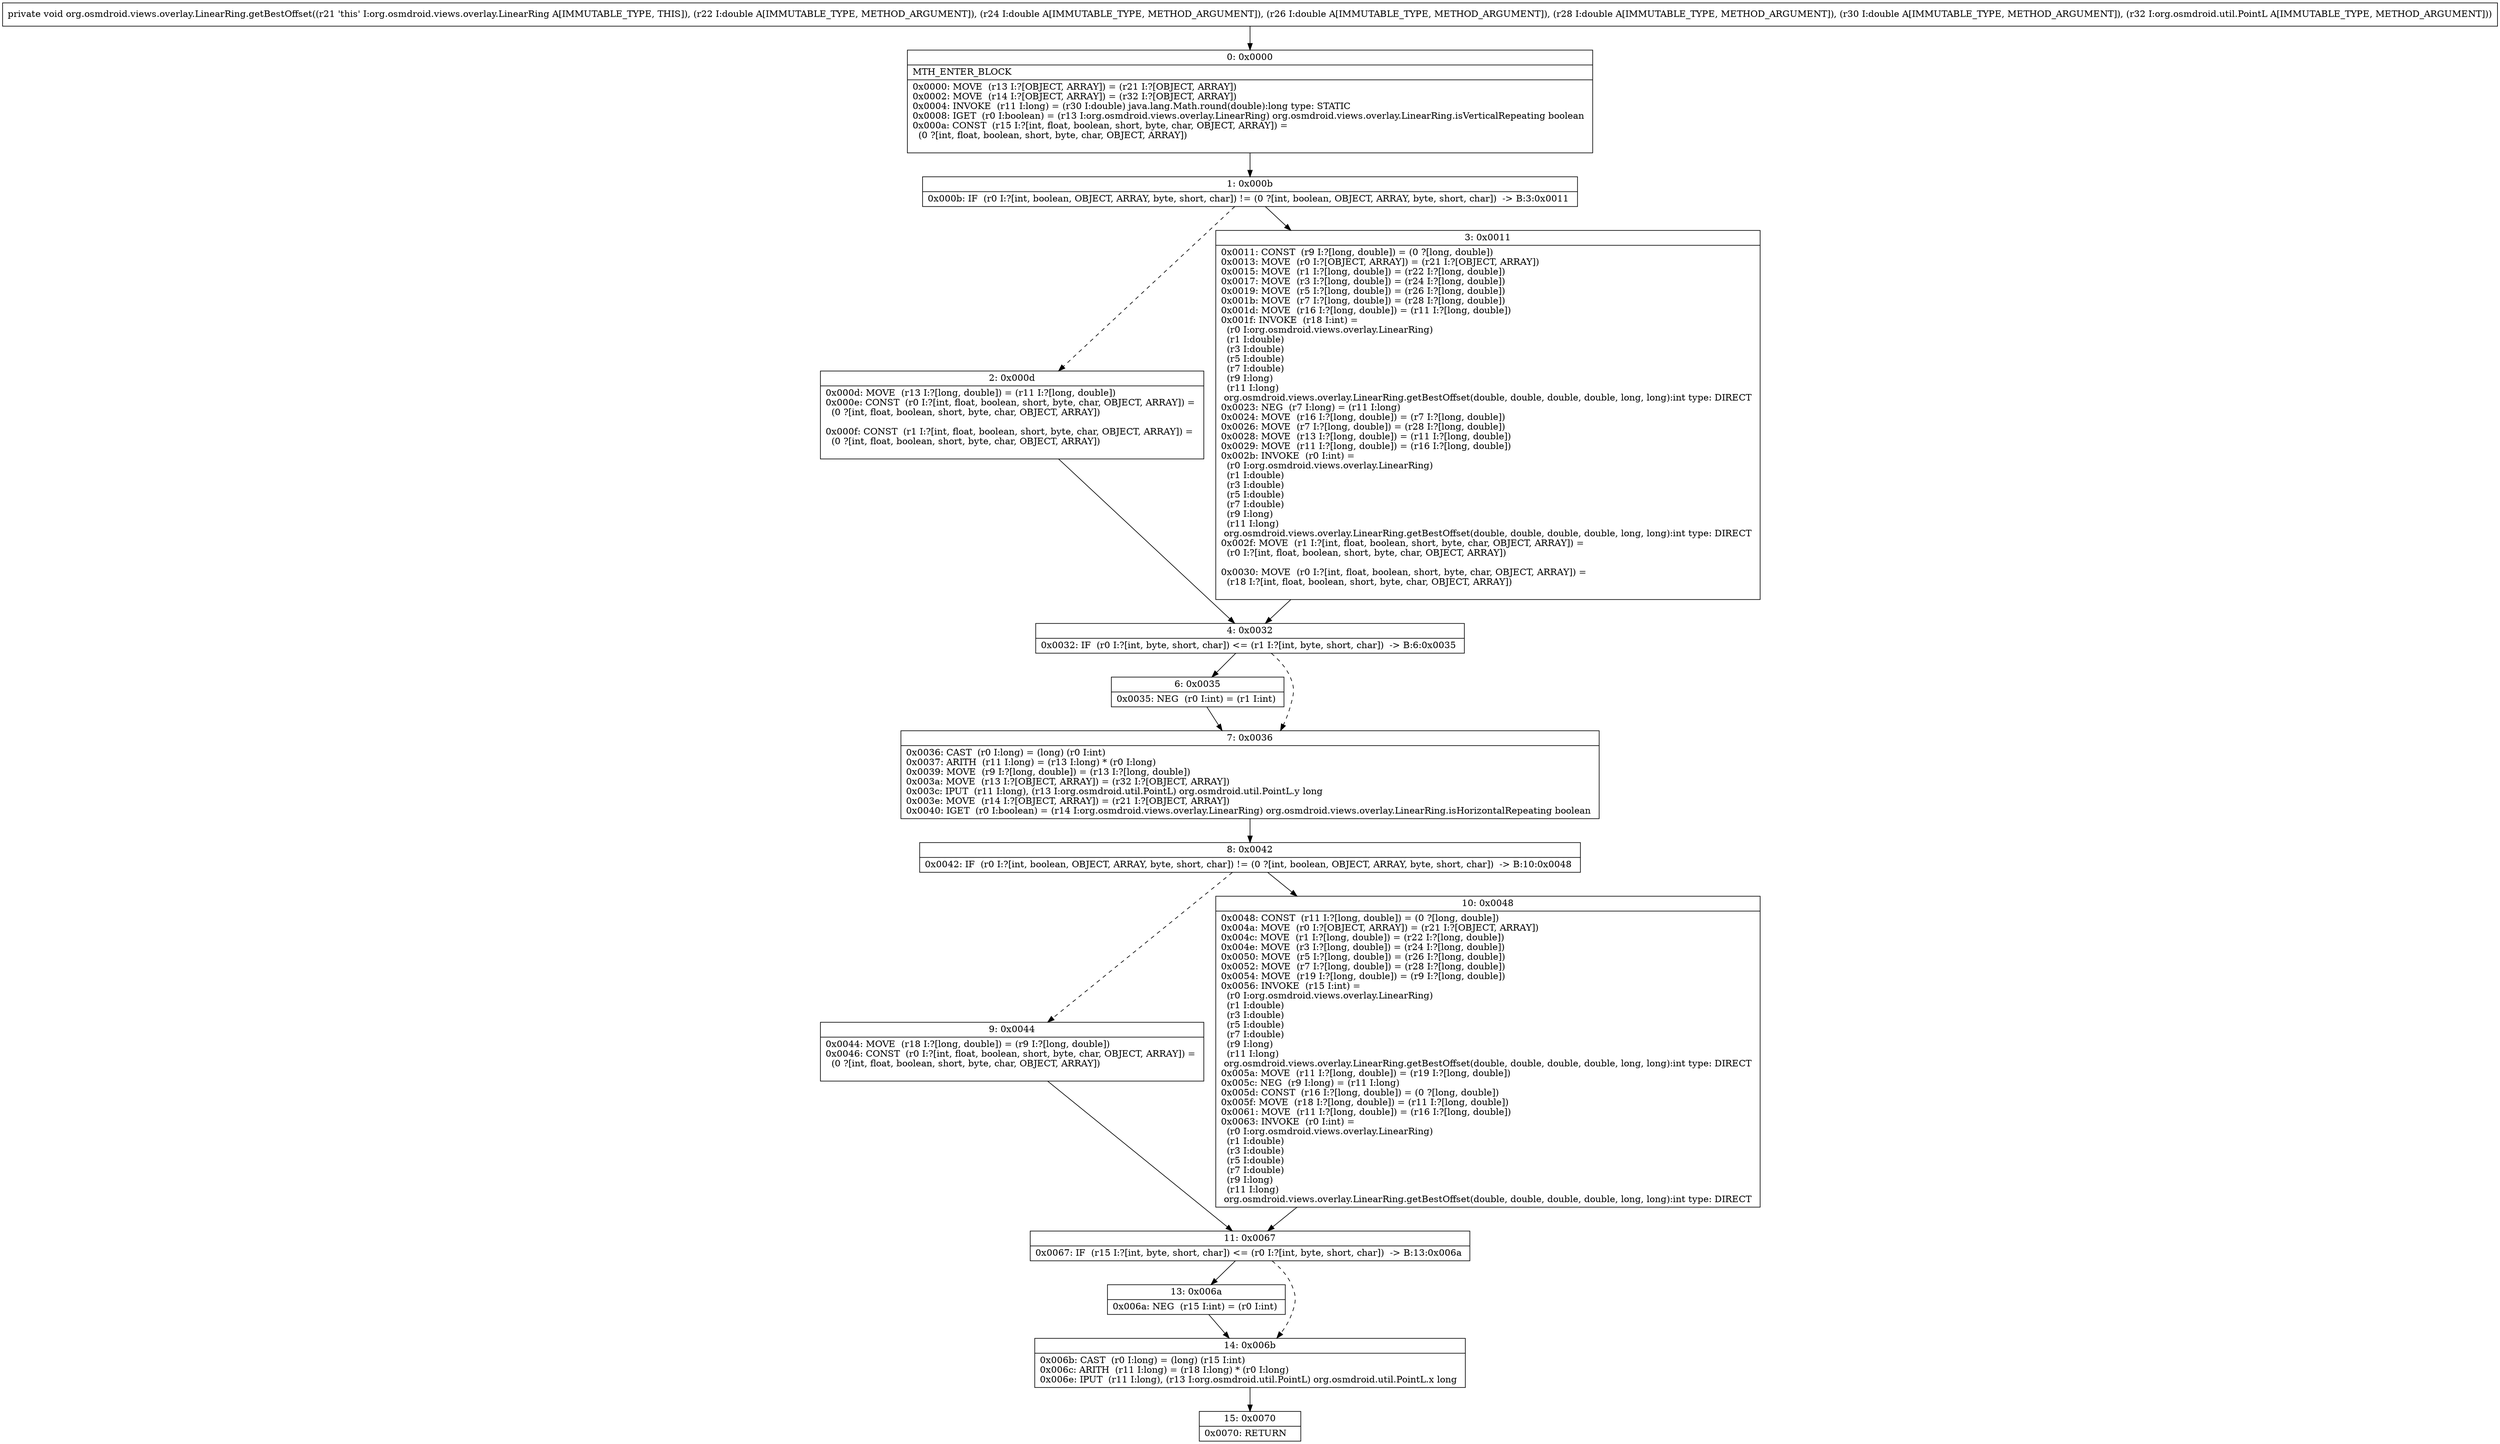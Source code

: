 digraph "CFG fororg.osmdroid.views.overlay.LinearRing.getBestOffset(DDDDDLorg\/osmdroid\/util\/PointL;)V" {
Node_0 [shape=record,label="{0\:\ 0x0000|MTH_ENTER_BLOCK\l|0x0000: MOVE  (r13 I:?[OBJECT, ARRAY]) = (r21 I:?[OBJECT, ARRAY]) \l0x0002: MOVE  (r14 I:?[OBJECT, ARRAY]) = (r32 I:?[OBJECT, ARRAY]) \l0x0004: INVOKE  (r11 I:long) = (r30 I:double) java.lang.Math.round(double):long type: STATIC \l0x0008: IGET  (r0 I:boolean) = (r13 I:org.osmdroid.views.overlay.LinearRing) org.osmdroid.views.overlay.LinearRing.isVerticalRepeating boolean \l0x000a: CONST  (r15 I:?[int, float, boolean, short, byte, char, OBJECT, ARRAY]) = \l  (0 ?[int, float, boolean, short, byte, char, OBJECT, ARRAY])\l \l}"];
Node_1 [shape=record,label="{1\:\ 0x000b|0x000b: IF  (r0 I:?[int, boolean, OBJECT, ARRAY, byte, short, char]) != (0 ?[int, boolean, OBJECT, ARRAY, byte, short, char])  \-\> B:3:0x0011 \l}"];
Node_2 [shape=record,label="{2\:\ 0x000d|0x000d: MOVE  (r13 I:?[long, double]) = (r11 I:?[long, double]) \l0x000e: CONST  (r0 I:?[int, float, boolean, short, byte, char, OBJECT, ARRAY]) = \l  (0 ?[int, float, boolean, short, byte, char, OBJECT, ARRAY])\l \l0x000f: CONST  (r1 I:?[int, float, boolean, short, byte, char, OBJECT, ARRAY]) = \l  (0 ?[int, float, boolean, short, byte, char, OBJECT, ARRAY])\l \l}"];
Node_3 [shape=record,label="{3\:\ 0x0011|0x0011: CONST  (r9 I:?[long, double]) = (0 ?[long, double]) \l0x0013: MOVE  (r0 I:?[OBJECT, ARRAY]) = (r21 I:?[OBJECT, ARRAY]) \l0x0015: MOVE  (r1 I:?[long, double]) = (r22 I:?[long, double]) \l0x0017: MOVE  (r3 I:?[long, double]) = (r24 I:?[long, double]) \l0x0019: MOVE  (r5 I:?[long, double]) = (r26 I:?[long, double]) \l0x001b: MOVE  (r7 I:?[long, double]) = (r28 I:?[long, double]) \l0x001d: MOVE  (r16 I:?[long, double]) = (r11 I:?[long, double]) \l0x001f: INVOKE  (r18 I:int) = \l  (r0 I:org.osmdroid.views.overlay.LinearRing)\l  (r1 I:double)\l  (r3 I:double)\l  (r5 I:double)\l  (r7 I:double)\l  (r9 I:long)\l  (r11 I:long)\l org.osmdroid.views.overlay.LinearRing.getBestOffset(double, double, double, double, long, long):int type: DIRECT \l0x0023: NEG  (r7 I:long) = (r11 I:long) \l0x0024: MOVE  (r16 I:?[long, double]) = (r7 I:?[long, double]) \l0x0026: MOVE  (r7 I:?[long, double]) = (r28 I:?[long, double]) \l0x0028: MOVE  (r13 I:?[long, double]) = (r11 I:?[long, double]) \l0x0029: MOVE  (r11 I:?[long, double]) = (r16 I:?[long, double]) \l0x002b: INVOKE  (r0 I:int) = \l  (r0 I:org.osmdroid.views.overlay.LinearRing)\l  (r1 I:double)\l  (r3 I:double)\l  (r5 I:double)\l  (r7 I:double)\l  (r9 I:long)\l  (r11 I:long)\l org.osmdroid.views.overlay.LinearRing.getBestOffset(double, double, double, double, long, long):int type: DIRECT \l0x002f: MOVE  (r1 I:?[int, float, boolean, short, byte, char, OBJECT, ARRAY]) = \l  (r0 I:?[int, float, boolean, short, byte, char, OBJECT, ARRAY])\l \l0x0030: MOVE  (r0 I:?[int, float, boolean, short, byte, char, OBJECT, ARRAY]) = \l  (r18 I:?[int, float, boolean, short, byte, char, OBJECT, ARRAY])\l \l}"];
Node_4 [shape=record,label="{4\:\ 0x0032|0x0032: IF  (r0 I:?[int, byte, short, char]) \<= (r1 I:?[int, byte, short, char])  \-\> B:6:0x0035 \l}"];
Node_6 [shape=record,label="{6\:\ 0x0035|0x0035: NEG  (r0 I:int) = (r1 I:int) \l}"];
Node_7 [shape=record,label="{7\:\ 0x0036|0x0036: CAST  (r0 I:long) = (long) (r0 I:int) \l0x0037: ARITH  (r11 I:long) = (r13 I:long) * (r0 I:long) \l0x0039: MOVE  (r9 I:?[long, double]) = (r13 I:?[long, double]) \l0x003a: MOVE  (r13 I:?[OBJECT, ARRAY]) = (r32 I:?[OBJECT, ARRAY]) \l0x003c: IPUT  (r11 I:long), (r13 I:org.osmdroid.util.PointL) org.osmdroid.util.PointL.y long \l0x003e: MOVE  (r14 I:?[OBJECT, ARRAY]) = (r21 I:?[OBJECT, ARRAY]) \l0x0040: IGET  (r0 I:boolean) = (r14 I:org.osmdroid.views.overlay.LinearRing) org.osmdroid.views.overlay.LinearRing.isHorizontalRepeating boolean \l}"];
Node_8 [shape=record,label="{8\:\ 0x0042|0x0042: IF  (r0 I:?[int, boolean, OBJECT, ARRAY, byte, short, char]) != (0 ?[int, boolean, OBJECT, ARRAY, byte, short, char])  \-\> B:10:0x0048 \l}"];
Node_9 [shape=record,label="{9\:\ 0x0044|0x0044: MOVE  (r18 I:?[long, double]) = (r9 I:?[long, double]) \l0x0046: CONST  (r0 I:?[int, float, boolean, short, byte, char, OBJECT, ARRAY]) = \l  (0 ?[int, float, boolean, short, byte, char, OBJECT, ARRAY])\l \l}"];
Node_10 [shape=record,label="{10\:\ 0x0048|0x0048: CONST  (r11 I:?[long, double]) = (0 ?[long, double]) \l0x004a: MOVE  (r0 I:?[OBJECT, ARRAY]) = (r21 I:?[OBJECT, ARRAY]) \l0x004c: MOVE  (r1 I:?[long, double]) = (r22 I:?[long, double]) \l0x004e: MOVE  (r3 I:?[long, double]) = (r24 I:?[long, double]) \l0x0050: MOVE  (r5 I:?[long, double]) = (r26 I:?[long, double]) \l0x0052: MOVE  (r7 I:?[long, double]) = (r28 I:?[long, double]) \l0x0054: MOVE  (r19 I:?[long, double]) = (r9 I:?[long, double]) \l0x0056: INVOKE  (r15 I:int) = \l  (r0 I:org.osmdroid.views.overlay.LinearRing)\l  (r1 I:double)\l  (r3 I:double)\l  (r5 I:double)\l  (r7 I:double)\l  (r9 I:long)\l  (r11 I:long)\l org.osmdroid.views.overlay.LinearRing.getBestOffset(double, double, double, double, long, long):int type: DIRECT \l0x005a: MOVE  (r11 I:?[long, double]) = (r19 I:?[long, double]) \l0x005c: NEG  (r9 I:long) = (r11 I:long) \l0x005d: CONST  (r16 I:?[long, double]) = (0 ?[long, double]) \l0x005f: MOVE  (r18 I:?[long, double]) = (r11 I:?[long, double]) \l0x0061: MOVE  (r11 I:?[long, double]) = (r16 I:?[long, double]) \l0x0063: INVOKE  (r0 I:int) = \l  (r0 I:org.osmdroid.views.overlay.LinearRing)\l  (r1 I:double)\l  (r3 I:double)\l  (r5 I:double)\l  (r7 I:double)\l  (r9 I:long)\l  (r11 I:long)\l org.osmdroid.views.overlay.LinearRing.getBestOffset(double, double, double, double, long, long):int type: DIRECT \l}"];
Node_11 [shape=record,label="{11\:\ 0x0067|0x0067: IF  (r15 I:?[int, byte, short, char]) \<= (r0 I:?[int, byte, short, char])  \-\> B:13:0x006a \l}"];
Node_13 [shape=record,label="{13\:\ 0x006a|0x006a: NEG  (r15 I:int) = (r0 I:int) \l}"];
Node_14 [shape=record,label="{14\:\ 0x006b|0x006b: CAST  (r0 I:long) = (long) (r15 I:int) \l0x006c: ARITH  (r11 I:long) = (r18 I:long) * (r0 I:long) \l0x006e: IPUT  (r11 I:long), (r13 I:org.osmdroid.util.PointL) org.osmdroid.util.PointL.x long \l}"];
Node_15 [shape=record,label="{15\:\ 0x0070|0x0070: RETURN   \l}"];
MethodNode[shape=record,label="{private void org.osmdroid.views.overlay.LinearRing.getBestOffset((r21 'this' I:org.osmdroid.views.overlay.LinearRing A[IMMUTABLE_TYPE, THIS]), (r22 I:double A[IMMUTABLE_TYPE, METHOD_ARGUMENT]), (r24 I:double A[IMMUTABLE_TYPE, METHOD_ARGUMENT]), (r26 I:double A[IMMUTABLE_TYPE, METHOD_ARGUMENT]), (r28 I:double A[IMMUTABLE_TYPE, METHOD_ARGUMENT]), (r30 I:double A[IMMUTABLE_TYPE, METHOD_ARGUMENT]), (r32 I:org.osmdroid.util.PointL A[IMMUTABLE_TYPE, METHOD_ARGUMENT])) }"];
MethodNode -> Node_0;
Node_0 -> Node_1;
Node_1 -> Node_2[style=dashed];
Node_1 -> Node_3;
Node_2 -> Node_4;
Node_3 -> Node_4;
Node_4 -> Node_6;
Node_4 -> Node_7[style=dashed];
Node_6 -> Node_7;
Node_7 -> Node_8;
Node_8 -> Node_9[style=dashed];
Node_8 -> Node_10;
Node_9 -> Node_11;
Node_10 -> Node_11;
Node_11 -> Node_13;
Node_11 -> Node_14[style=dashed];
Node_13 -> Node_14;
Node_14 -> Node_15;
}

